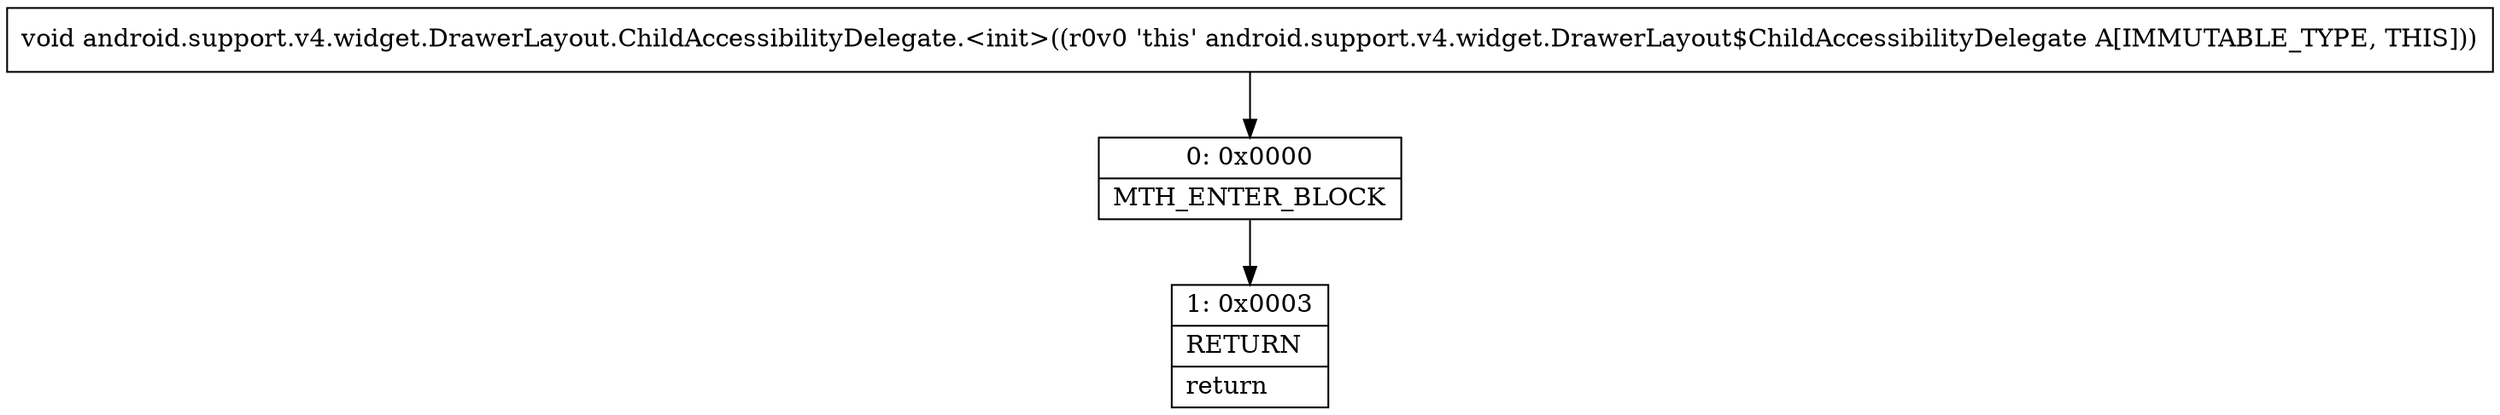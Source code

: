 digraph "CFG forandroid.support.v4.widget.DrawerLayout.ChildAccessibilityDelegate.\<init\>()V" {
Node_0 [shape=record,label="{0\:\ 0x0000|MTH_ENTER_BLOCK\l}"];
Node_1 [shape=record,label="{1\:\ 0x0003|RETURN\l|return\l}"];
MethodNode[shape=record,label="{void android.support.v4.widget.DrawerLayout.ChildAccessibilityDelegate.\<init\>((r0v0 'this' android.support.v4.widget.DrawerLayout$ChildAccessibilityDelegate A[IMMUTABLE_TYPE, THIS])) }"];
MethodNode -> Node_0;
Node_0 -> Node_1;
}

